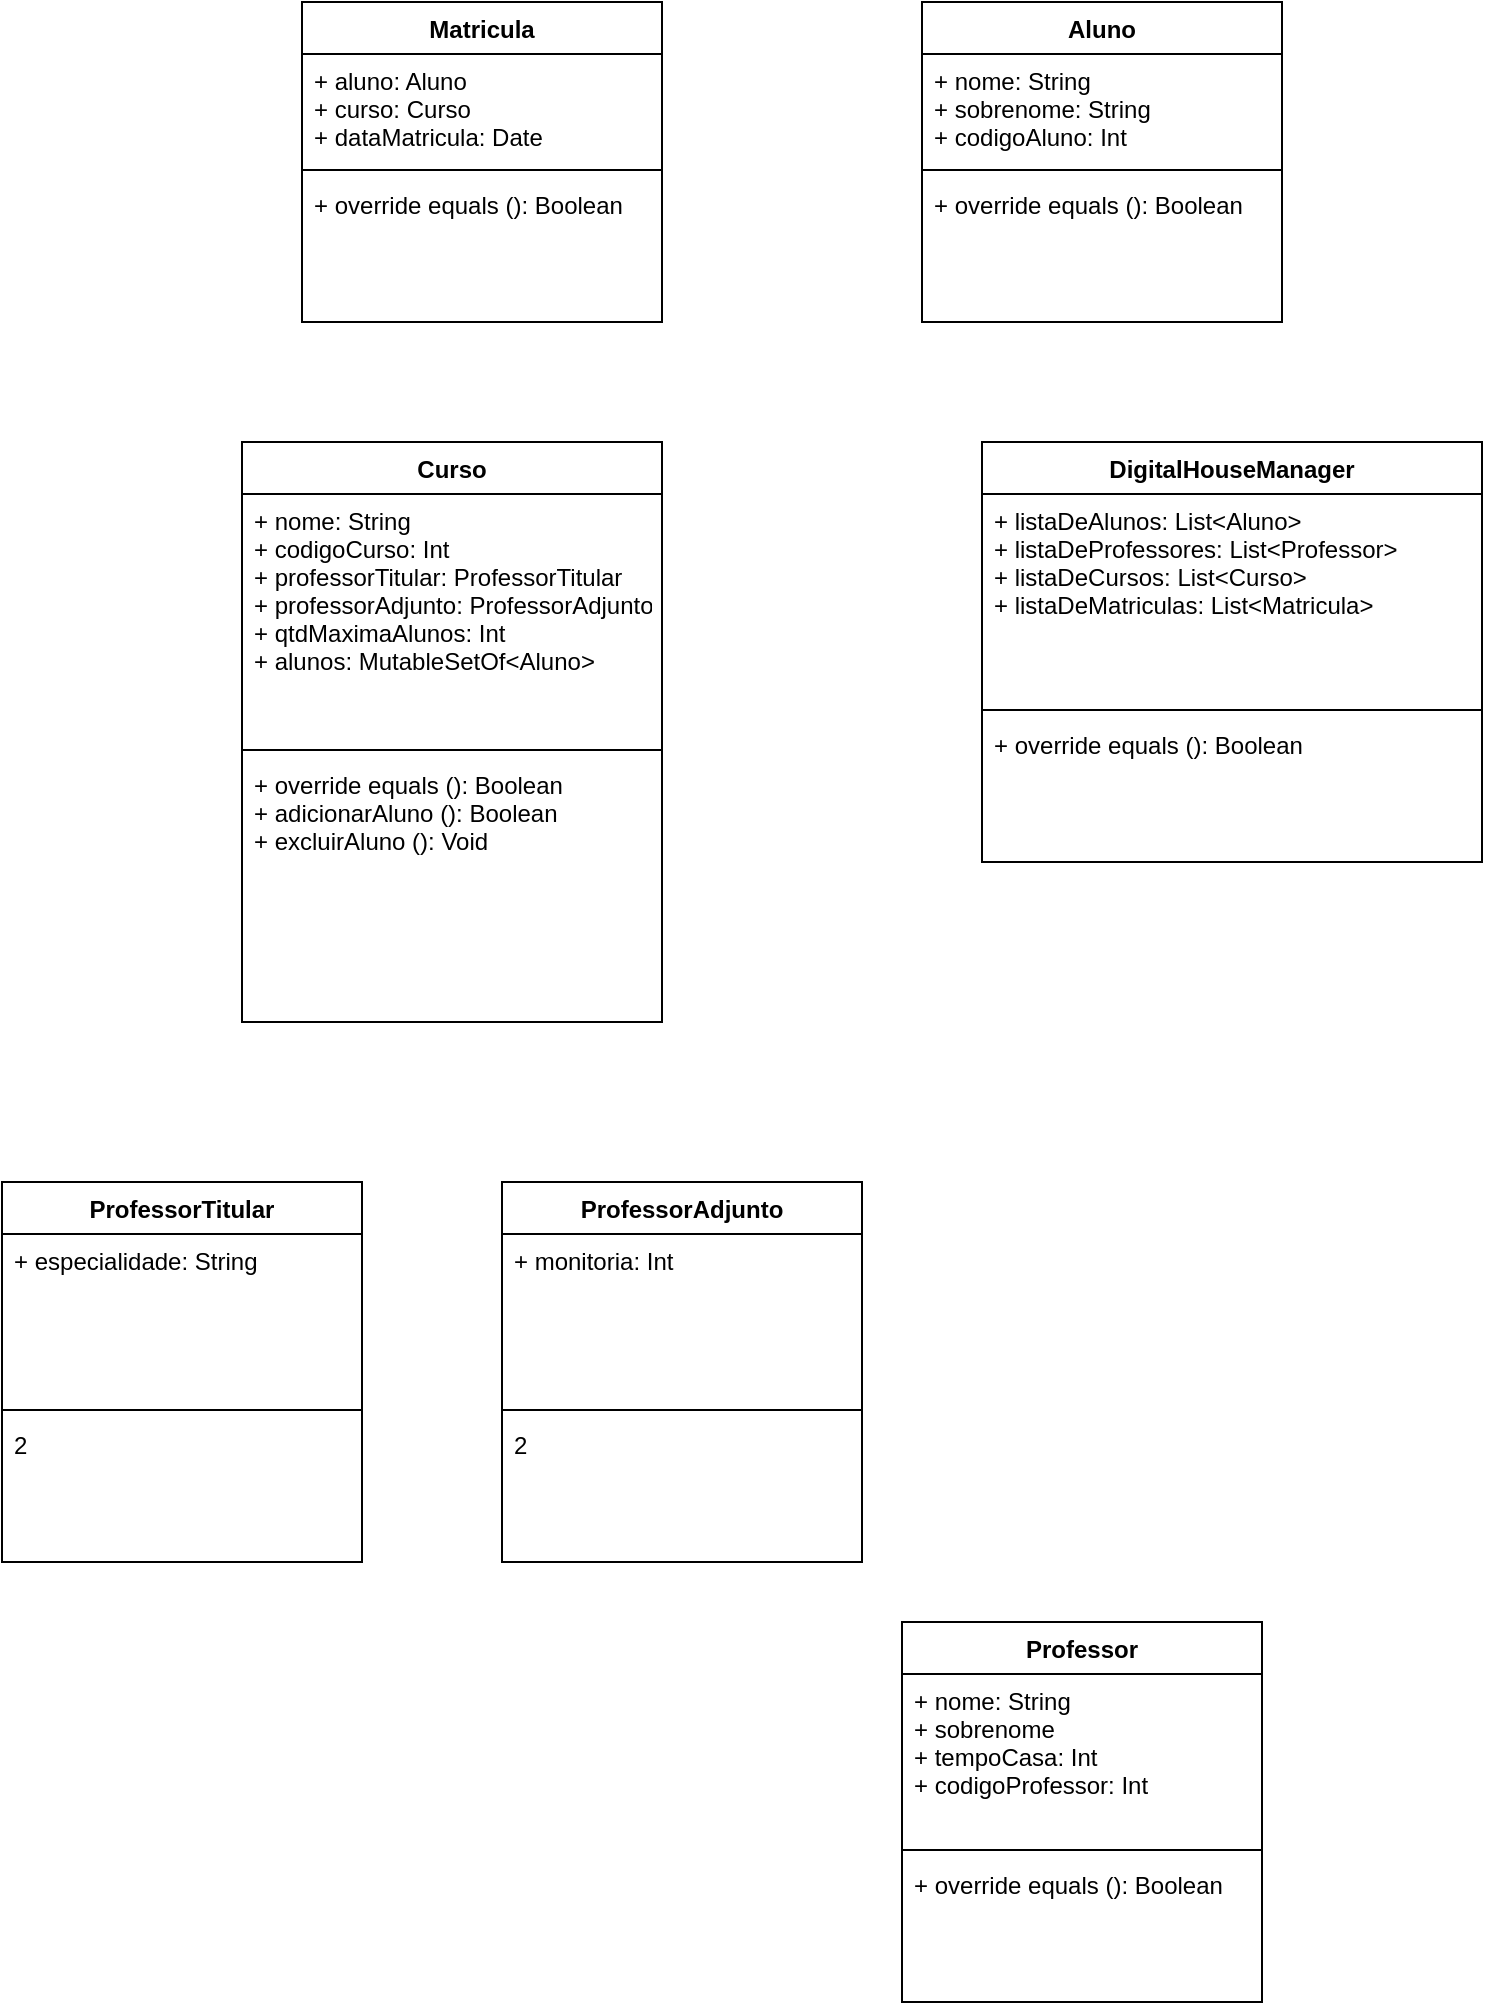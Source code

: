 <mxfile version="13.7.5" type="device"><diagram id="DKth6YePcc6uCm5fm2U_" name="Page-1"><mxGraphModel dx="868" dy="450" grid="1" gridSize="10" guides="1" tooltips="1" connect="1" arrows="1" fold="1" page="1" pageScale="1" pageWidth="827" pageHeight="1169" math="0" shadow="0"><root><mxCell id="0"/><mxCell id="1" parent="0"/><mxCell id="MS2eWC40u6hir84jcnFX-1" value="Aluno" style="swimlane;fontStyle=1;align=center;verticalAlign=top;childLayout=stackLayout;horizontal=1;startSize=26;horizontalStack=0;resizeParent=1;resizeParentMax=0;resizeLast=0;collapsible=1;marginBottom=0;" vertex="1" parent="1"><mxGeometry x="510" y="30" width="180" height="160" as="geometry"/></mxCell><mxCell id="MS2eWC40u6hir84jcnFX-2" value="+ nome: String&#10;+ sobrenome: String&#10;+ codigoAluno: Int" style="text;strokeColor=none;fillColor=none;align=left;verticalAlign=top;spacingLeft=4;spacingRight=4;overflow=hidden;rotatable=0;points=[[0,0.5],[1,0.5]];portConstraint=eastwest;" vertex="1" parent="MS2eWC40u6hir84jcnFX-1"><mxGeometry y="26" width="180" height="54" as="geometry"/></mxCell><mxCell id="MS2eWC40u6hir84jcnFX-3" value="" style="line;strokeWidth=1;fillColor=none;align=left;verticalAlign=middle;spacingTop=-1;spacingLeft=3;spacingRight=3;rotatable=0;labelPosition=right;points=[];portConstraint=eastwest;" vertex="1" parent="MS2eWC40u6hir84jcnFX-1"><mxGeometry y="80" width="180" height="8" as="geometry"/></mxCell><mxCell id="MS2eWC40u6hir84jcnFX-4" value="+ override equals (): Boolean" style="text;strokeColor=none;fillColor=none;align=left;verticalAlign=top;spacingLeft=4;spacingRight=4;overflow=hidden;rotatable=0;points=[[0,0.5],[1,0.5]];portConstraint=eastwest;" vertex="1" parent="MS2eWC40u6hir84jcnFX-1"><mxGeometry y="88" width="180" height="72" as="geometry"/></mxCell><mxCell id="MS2eWC40u6hir84jcnFX-21" value="Matricula" style="swimlane;fontStyle=1;align=center;verticalAlign=top;childLayout=stackLayout;horizontal=1;startSize=26;horizontalStack=0;resizeParent=1;resizeParentMax=0;resizeLast=0;collapsible=1;marginBottom=0;" vertex="1" parent="1"><mxGeometry x="200" y="30" width="180" height="160" as="geometry"/></mxCell><mxCell id="MS2eWC40u6hir84jcnFX-22" value="+ aluno: Aluno&#10;+ curso: Curso&#10;+ dataMatricula: Date" style="text;strokeColor=none;fillColor=none;align=left;verticalAlign=top;spacingLeft=4;spacingRight=4;overflow=hidden;rotatable=0;points=[[0,0.5],[1,0.5]];portConstraint=eastwest;" vertex="1" parent="MS2eWC40u6hir84jcnFX-21"><mxGeometry y="26" width="180" height="54" as="geometry"/></mxCell><mxCell id="MS2eWC40u6hir84jcnFX-23" value="" style="line;strokeWidth=1;fillColor=none;align=left;verticalAlign=middle;spacingTop=-1;spacingLeft=3;spacingRight=3;rotatable=0;labelPosition=right;points=[];portConstraint=eastwest;" vertex="1" parent="MS2eWC40u6hir84jcnFX-21"><mxGeometry y="80" width="180" height="8" as="geometry"/></mxCell><mxCell id="MS2eWC40u6hir84jcnFX-24" value="+ override equals (): Boolean" style="text;strokeColor=none;fillColor=none;align=left;verticalAlign=top;spacingLeft=4;spacingRight=4;overflow=hidden;rotatable=0;points=[[0,0.5],[1,0.5]];portConstraint=eastwest;" vertex="1" parent="MS2eWC40u6hir84jcnFX-21"><mxGeometry y="88" width="180" height="72" as="geometry"/></mxCell><mxCell id="MS2eWC40u6hir84jcnFX-5" value="Curso" style="swimlane;fontStyle=1;align=center;verticalAlign=top;childLayout=stackLayout;horizontal=1;startSize=26;horizontalStack=0;resizeParent=1;resizeParentMax=0;resizeLast=0;collapsible=1;marginBottom=0;" vertex="1" parent="1"><mxGeometry x="170" y="250" width="210" height="290" as="geometry"/></mxCell><mxCell id="MS2eWC40u6hir84jcnFX-6" value="+ nome: String&#10;+ codigoCurso: Int&#10;+ professorTitular: ProfessorTitular&#10;+ professorAdjunto: ProfessorAdjunto&#10;+ qtdMaximaAlunos: Int&#10;+ alunos: MutableSetOf&lt;Aluno&gt;&#10;" style="text;strokeColor=none;fillColor=none;align=left;verticalAlign=top;spacingLeft=4;spacingRight=4;overflow=hidden;rotatable=0;points=[[0,0.5],[1,0.5]];portConstraint=eastwest;" vertex="1" parent="MS2eWC40u6hir84jcnFX-5"><mxGeometry y="26" width="210" height="124" as="geometry"/></mxCell><mxCell id="MS2eWC40u6hir84jcnFX-7" value="" style="line;strokeWidth=1;fillColor=none;align=left;verticalAlign=middle;spacingTop=-1;spacingLeft=3;spacingRight=3;rotatable=0;labelPosition=right;points=[];portConstraint=eastwest;" vertex="1" parent="MS2eWC40u6hir84jcnFX-5"><mxGeometry y="150" width="210" height="8" as="geometry"/></mxCell><mxCell id="MS2eWC40u6hir84jcnFX-8" value="+ override equals (): Boolean&#10;+ adicionarAluno (): Boolean&#10;+ excluirAluno (): Void" style="text;strokeColor=none;fillColor=none;align=left;verticalAlign=top;spacingLeft=4;spacingRight=4;overflow=hidden;rotatable=0;points=[[0,0.5],[1,0.5]];portConstraint=eastwest;" vertex="1" parent="MS2eWC40u6hir84jcnFX-5"><mxGeometry y="158" width="210" height="132" as="geometry"/></mxCell><mxCell id="MS2eWC40u6hir84jcnFX-26" value="DigitalHouseManager" style="swimlane;fontStyle=1;align=center;verticalAlign=top;childLayout=stackLayout;horizontal=1;startSize=26;horizontalStack=0;resizeParent=1;resizeParentMax=0;resizeLast=0;collapsible=1;marginBottom=0;" vertex="1" parent="1"><mxGeometry x="540" y="250" width="250" height="210" as="geometry"/></mxCell><mxCell id="MS2eWC40u6hir84jcnFX-27" value="+ listaDeAlunos: List&lt;Aluno&gt;&#10;+ listaDeProfessores: List&lt;Professor&gt;&#10;+ listaDeCursos: List&lt;Curso&gt;&#10;+ listaDeMatriculas: List&lt;Matricula&gt;" style="text;strokeColor=none;fillColor=none;align=left;verticalAlign=top;spacingLeft=4;spacingRight=4;overflow=hidden;rotatable=0;points=[[0,0.5],[1,0.5]];portConstraint=eastwest;" vertex="1" parent="MS2eWC40u6hir84jcnFX-26"><mxGeometry y="26" width="250" height="104" as="geometry"/></mxCell><mxCell id="MS2eWC40u6hir84jcnFX-28" value="" style="line;strokeWidth=1;fillColor=none;align=left;verticalAlign=middle;spacingTop=-1;spacingLeft=3;spacingRight=3;rotatable=0;labelPosition=right;points=[];portConstraint=eastwest;" vertex="1" parent="MS2eWC40u6hir84jcnFX-26"><mxGeometry y="130" width="250" height="8" as="geometry"/></mxCell><mxCell id="MS2eWC40u6hir84jcnFX-29" value="+ override equals (): Boolean" style="text;strokeColor=none;fillColor=none;align=left;verticalAlign=top;spacingLeft=4;spacingRight=4;overflow=hidden;rotatable=0;points=[[0,0.5],[1,0.5]];portConstraint=eastwest;" vertex="1" parent="MS2eWC40u6hir84jcnFX-26"><mxGeometry y="138" width="250" height="72" as="geometry"/></mxCell><mxCell id="MS2eWC40u6hir84jcnFX-13" value="ProfessorTitular" style="swimlane;fontStyle=1;align=center;verticalAlign=top;childLayout=stackLayout;horizontal=1;startSize=26;horizontalStack=0;resizeParent=1;resizeParentMax=0;resizeLast=0;collapsible=1;marginBottom=0;" vertex="1" parent="1"><mxGeometry x="50" y="620" width="180" height="190" as="geometry"/></mxCell><mxCell id="MS2eWC40u6hir84jcnFX-14" value="+ especialidade: String" style="text;strokeColor=none;fillColor=none;align=left;verticalAlign=top;spacingLeft=4;spacingRight=4;overflow=hidden;rotatable=0;points=[[0,0.5],[1,0.5]];portConstraint=eastwest;" vertex="1" parent="MS2eWC40u6hir84jcnFX-13"><mxGeometry y="26" width="180" height="84" as="geometry"/></mxCell><mxCell id="MS2eWC40u6hir84jcnFX-15" value="" style="line;strokeWidth=1;fillColor=none;align=left;verticalAlign=middle;spacingTop=-1;spacingLeft=3;spacingRight=3;rotatable=0;labelPosition=right;points=[];portConstraint=eastwest;" vertex="1" parent="MS2eWC40u6hir84jcnFX-13"><mxGeometry y="110" width="180" height="8" as="geometry"/></mxCell><mxCell id="MS2eWC40u6hir84jcnFX-16" value="2" style="text;strokeColor=none;fillColor=none;align=left;verticalAlign=top;spacingLeft=4;spacingRight=4;overflow=hidden;rotatable=0;points=[[0,0.5],[1,0.5]];portConstraint=eastwest;" vertex="1" parent="MS2eWC40u6hir84jcnFX-13"><mxGeometry y="118" width="180" height="72" as="geometry"/></mxCell><mxCell id="MS2eWC40u6hir84jcnFX-17" value="ProfessorAdjunto" style="swimlane;fontStyle=1;align=center;verticalAlign=top;childLayout=stackLayout;horizontal=1;startSize=26;horizontalStack=0;resizeParent=1;resizeParentMax=0;resizeLast=0;collapsible=1;marginBottom=0;" vertex="1" parent="1"><mxGeometry x="300" y="620" width="180" height="190" as="geometry"/></mxCell><mxCell id="MS2eWC40u6hir84jcnFX-18" value="+ monitoria: Int" style="text;strokeColor=none;fillColor=none;align=left;verticalAlign=top;spacingLeft=4;spacingRight=4;overflow=hidden;rotatable=0;points=[[0,0.5],[1,0.5]];portConstraint=eastwest;" vertex="1" parent="MS2eWC40u6hir84jcnFX-17"><mxGeometry y="26" width="180" height="84" as="geometry"/></mxCell><mxCell id="MS2eWC40u6hir84jcnFX-19" value="" style="line;strokeWidth=1;fillColor=none;align=left;verticalAlign=middle;spacingTop=-1;spacingLeft=3;spacingRight=3;rotatable=0;labelPosition=right;points=[];portConstraint=eastwest;" vertex="1" parent="MS2eWC40u6hir84jcnFX-17"><mxGeometry y="110" width="180" height="8" as="geometry"/></mxCell><mxCell id="MS2eWC40u6hir84jcnFX-20" value="2" style="text;strokeColor=none;fillColor=none;align=left;verticalAlign=top;spacingLeft=4;spacingRight=4;overflow=hidden;rotatable=0;points=[[0,0.5],[1,0.5]];portConstraint=eastwest;" vertex="1" parent="MS2eWC40u6hir84jcnFX-17"><mxGeometry y="118" width="180" height="72" as="geometry"/></mxCell><mxCell id="MS2eWC40u6hir84jcnFX-9" value="Professor" style="swimlane;fontStyle=1;align=center;verticalAlign=top;childLayout=stackLayout;horizontal=1;startSize=26;horizontalStack=0;resizeParent=1;resizeParentMax=0;resizeLast=0;collapsible=1;marginBottom=0;" vertex="1" parent="1"><mxGeometry x="500" y="840" width="180" height="190" as="geometry"/></mxCell><mxCell id="MS2eWC40u6hir84jcnFX-10" value="+ nome: String&#10;+ sobrenome&#10;+ tempoCasa: Int&#10;+ codigoProfessor: Int" style="text;strokeColor=none;fillColor=none;align=left;verticalAlign=top;spacingLeft=4;spacingRight=4;overflow=hidden;rotatable=0;points=[[0,0.5],[1,0.5]];portConstraint=eastwest;" vertex="1" parent="MS2eWC40u6hir84jcnFX-9"><mxGeometry y="26" width="180" height="84" as="geometry"/></mxCell><mxCell id="MS2eWC40u6hir84jcnFX-11" value="" style="line;strokeWidth=1;fillColor=none;align=left;verticalAlign=middle;spacingTop=-1;spacingLeft=3;spacingRight=3;rotatable=0;labelPosition=right;points=[];portConstraint=eastwest;" vertex="1" parent="MS2eWC40u6hir84jcnFX-9"><mxGeometry y="110" width="180" height="8" as="geometry"/></mxCell><mxCell id="MS2eWC40u6hir84jcnFX-12" value="+ override equals (): Boolean" style="text;strokeColor=none;fillColor=none;align=left;verticalAlign=top;spacingLeft=4;spacingRight=4;overflow=hidden;rotatable=0;points=[[0,0.5],[1,0.5]];portConstraint=eastwest;" vertex="1" parent="MS2eWC40u6hir84jcnFX-9"><mxGeometry y="118" width="180" height="72" as="geometry"/></mxCell></root></mxGraphModel></diagram></mxfile>